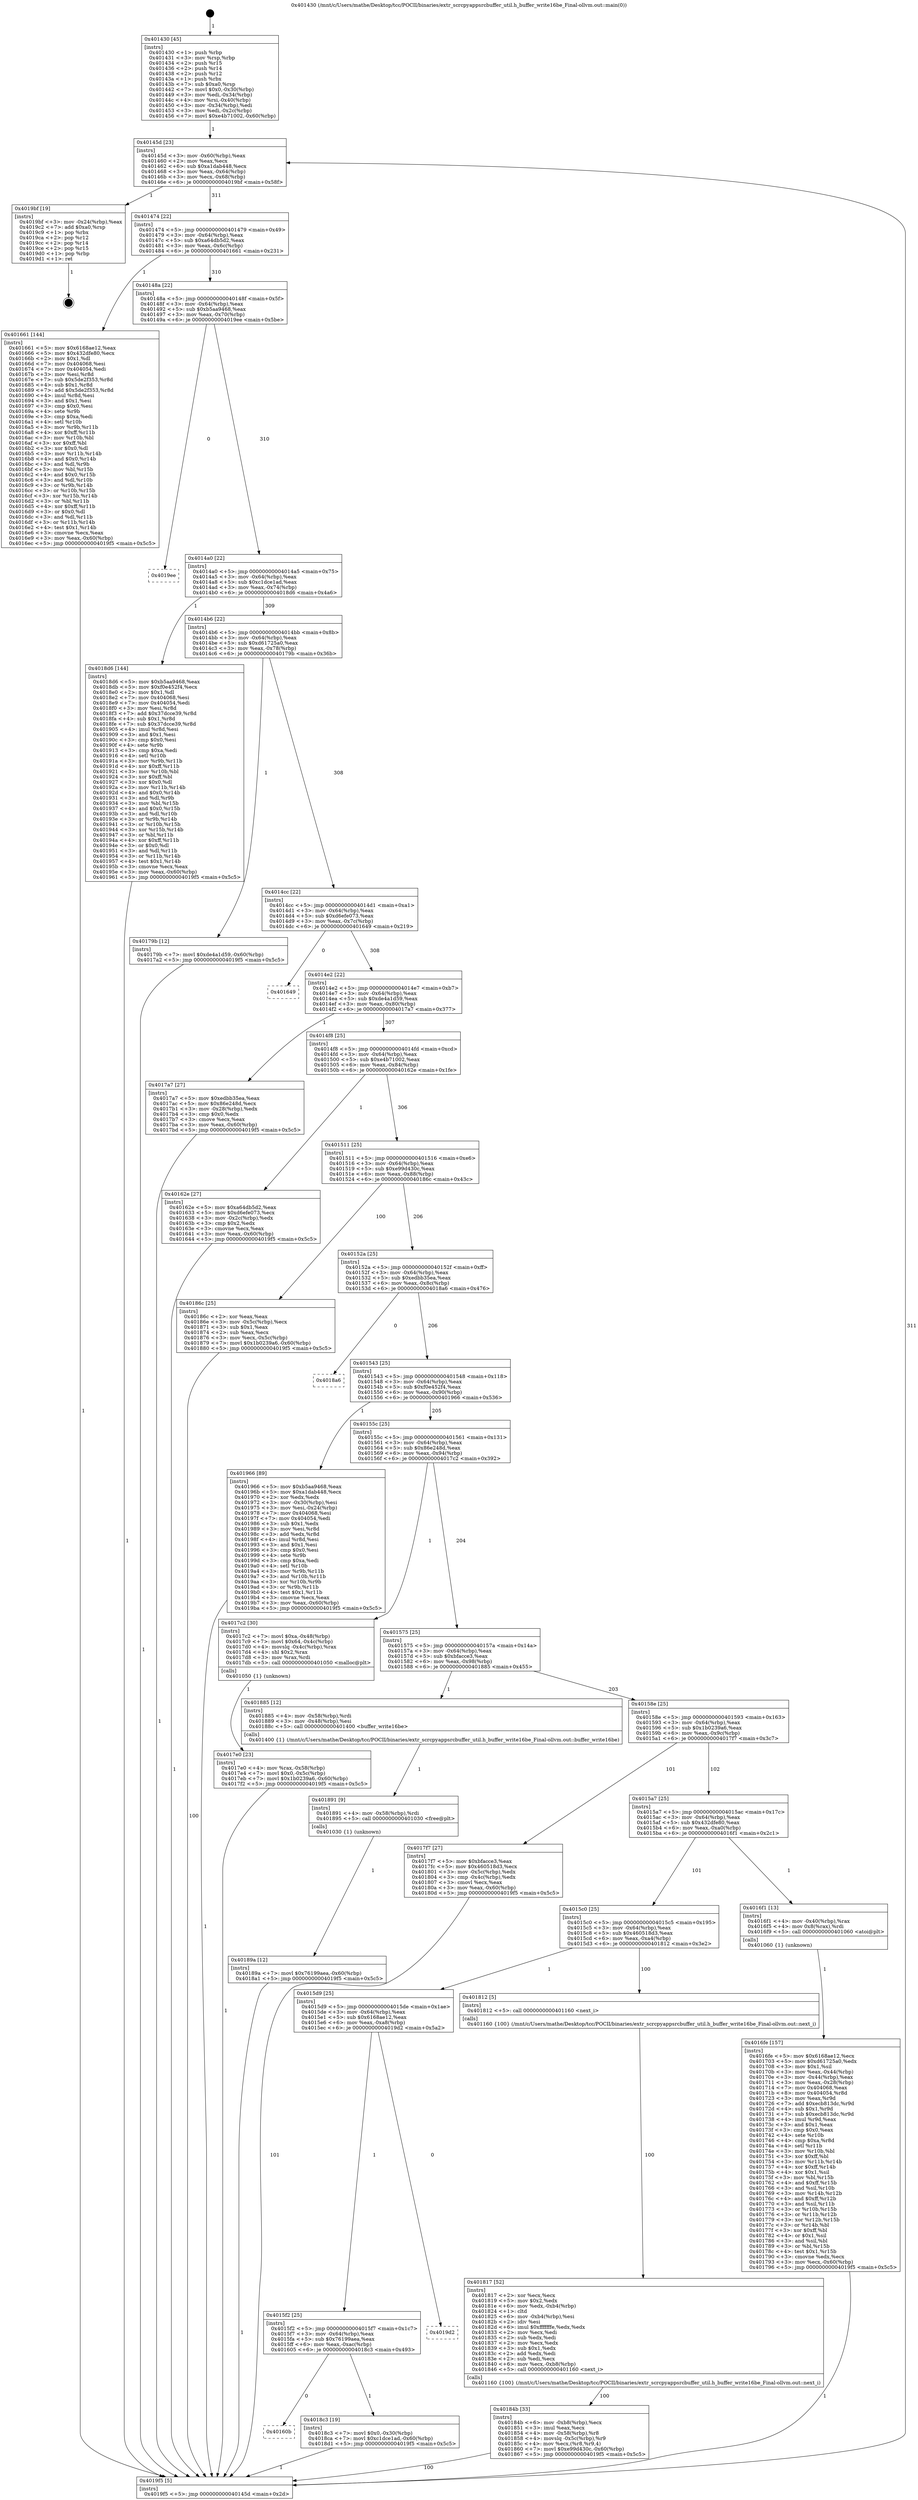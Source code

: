 digraph "0x401430" {
  label = "0x401430 (/mnt/c/Users/mathe/Desktop/tcc/POCII/binaries/extr_scrcpyappsrcbuffer_util.h_buffer_write16be_Final-ollvm.out::main(0))"
  labelloc = "t"
  node[shape=record]

  Entry [label="",width=0.3,height=0.3,shape=circle,fillcolor=black,style=filled]
  "0x40145d" [label="{
     0x40145d [23]\l
     | [instrs]\l
     &nbsp;&nbsp;0x40145d \<+3\>: mov -0x60(%rbp),%eax\l
     &nbsp;&nbsp;0x401460 \<+2\>: mov %eax,%ecx\l
     &nbsp;&nbsp;0x401462 \<+6\>: sub $0xa1dab448,%ecx\l
     &nbsp;&nbsp;0x401468 \<+3\>: mov %eax,-0x64(%rbp)\l
     &nbsp;&nbsp;0x40146b \<+3\>: mov %ecx,-0x68(%rbp)\l
     &nbsp;&nbsp;0x40146e \<+6\>: je 00000000004019bf \<main+0x58f\>\l
  }"]
  "0x4019bf" [label="{
     0x4019bf [19]\l
     | [instrs]\l
     &nbsp;&nbsp;0x4019bf \<+3\>: mov -0x24(%rbp),%eax\l
     &nbsp;&nbsp;0x4019c2 \<+7\>: add $0xa0,%rsp\l
     &nbsp;&nbsp;0x4019c9 \<+1\>: pop %rbx\l
     &nbsp;&nbsp;0x4019ca \<+2\>: pop %r12\l
     &nbsp;&nbsp;0x4019cc \<+2\>: pop %r14\l
     &nbsp;&nbsp;0x4019ce \<+2\>: pop %r15\l
     &nbsp;&nbsp;0x4019d0 \<+1\>: pop %rbp\l
     &nbsp;&nbsp;0x4019d1 \<+1\>: ret\l
  }"]
  "0x401474" [label="{
     0x401474 [22]\l
     | [instrs]\l
     &nbsp;&nbsp;0x401474 \<+5\>: jmp 0000000000401479 \<main+0x49\>\l
     &nbsp;&nbsp;0x401479 \<+3\>: mov -0x64(%rbp),%eax\l
     &nbsp;&nbsp;0x40147c \<+5\>: sub $0xa64db5d2,%eax\l
     &nbsp;&nbsp;0x401481 \<+3\>: mov %eax,-0x6c(%rbp)\l
     &nbsp;&nbsp;0x401484 \<+6\>: je 0000000000401661 \<main+0x231\>\l
  }"]
  Exit [label="",width=0.3,height=0.3,shape=circle,fillcolor=black,style=filled,peripheries=2]
  "0x401661" [label="{
     0x401661 [144]\l
     | [instrs]\l
     &nbsp;&nbsp;0x401661 \<+5\>: mov $0x6168ae12,%eax\l
     &nbsp;&nbsp;0x401666 \<+5\>: mov $0x432dfe80,%ecx\l
     &nbsp;&nbsp;0x40166b \<+2\>: mov $0x1,%dl\l
     &nbsp;&nbsp;0x40166d \<+7\>: mov 0x404068,%esi\l
     &nbsp;&nbsp;0x401674 \<+7\>: mov 0x404054,%edi\l
     &nbsp;&nbsp;0x40167b \<+3\>: mov %esi,%r8d\l
     &nbsp;&nbsp;0x40167e \<+7\>: sub $0x5de2f353,%r8d\l
     &nbsp;&nbsp;0x401685 \<+4\>: sub $0x1,%r8d\l
     &nbsp;&nbsp;0x401689 \<+7\>: add $0x5de2f353,%r8d\l
     &nbsp;&nbsp;0x401690 \<+4\>: imul %r8d,%esi\l
     &nbsp;&nbsp;0x401694 \<+3\>: and $0x1,%esi\l
     &nbsp;&nbsp;0x401697 \<+3\>: cmp $0x0,%esi\l
     &nbsp;&nbsp;0x40169a \<+4\>: sete %r9b\l
     &nbsp;&nbsp;0x40169e \<+3\>: cmp $0xa,%edi\l
     &nbsp;&nbsp;0x4016a1 \<+4\>: setl %r10b\l
     &nbsp;&nbsp;0x4016a5 \<+3\>: mov %r9b,%r11b\l
     &nbsp;&nbsp;0x4016a8 \<+4\>: xor $0xff,%r11b\l
     &nbsp;&nbsp;0x4016ac \<+3\>: mov %r10b,%bl\l
     &nbsp;&nbsp;0x4016af \<+3\>: xor $0xff,%bl\l
     &nbsp;&nbsp;0x4016b2 \<+3\>: xor $0x0,%dl\l
     &nbsp;&nbsp;0x4016b5 \<+3\>: mov %r11b,%r14b\l
     &nbsp;&nbsp;0x4016b8 \<+4\>: and $0x0,%r14b\l
     &nbsp;&nbsp;0x4016bc \<+3\>: and %dl,%r9b\l
     &nbsp;&nbsp;0x4016bf \<+3\>: mov %bl,%r15b\l
     &nbsp;&nbsp;0x4016c2 \<+4\>: and $0x0,%r15b\l
     &nbsp;&nbsp;0x4016c6 \<+3\>: and %dl,%r10b\l
     &nbsp;&nbsp;0x4016c9 \<+3\>: or %r9b,%r14b\l
     &nbsp;&nbsp;0x4016cc \<+3\>: or %r10b,%r15b\l
     &nbsp;&nbsp;0x4016cf \<+3\>: xor %r15b,%r14b\l
     &nbsp;&nbsp;0x4016d2 \<+3\>: or %bl,%r11b\l
     &nbsp;&nbsp;0x4016d5 \<+4\>: xor $0xff,%r11b\l
     &nbsp;&nbsp;0x4016d9 \<+3\>: or $0x0,%dl\l
     &nbsp;&nbsp;0x4016dc \<+3\>: and %dl,%r11b\l
     &nbsp;&nbsp;0x4016df \<+3\>: or %r11b,%r14b\l
     &nbsp;&nbsp;0x4016e2 \<+4\>: test $0x1,%r14b\l
     &nbsp;&nbsp;0x4016e6 \<+3\>: cmovne %ecx,%eax\l
     &nbsp;&nbsp;0x4016e9 \<+3\>: mov %eax,-0x60(%rbp)\l
     &nbsp;&nbsp;0x4016ec \<+5\>: jmp 00000000004019f5 \<main+0x5c5\>\l
  }"]
  "0x40148a" [label="{
     0x40148a [22]\l
     | [instrs]\l
     &nbsp;&nbsp;0x40148a \<+5\>: jmp 000000000040148f \<main+0x5f\>\l
     &nbsp;&nbsp;0x40148f \<+3\>: mov -0x64(%rbp),%eax\l
     &nbsp;&nbsp;0x401492 \<+5\>: sub $0xb5aa9468,%eax\l
     &nbsp;&nbsp;0x401497 \<+3\>: mov %eax,-0x70(%rbp)\l
     &nbsp;&nbsp;0x40149a \<+6\>: je 00000000004019ee \<main+0x5be\>\l
  }"]
  "0x40160b" [label="{
     0x40160b\l
  }", style=dashed]
  "0x4019ee" [label="{
     0x4019ee\l
  }", style=dashed]
  "0x4014a0" [label="{
     0x4014a0 [22]\l
     | [instrs]\l
     &nbsp;&nbsp;0x4014a0 \<+5\>: jmp 00000000004014a5 \<main+0x75\>\l
     &nbsp;&nbsp;0x4014a5 \<+3\>: mov -0x64(%rbp),%eax\l
     &nbsp;&nbsp;0x4014a8 \<+5\>: sub $0xc1dce1ad,%eax\l
     &nbsp;&nbsp;0x4014ad \<+3\>: mov %eax,-0x74(%rbp)\l
     &nbsp;&nbsp;0x4014b0 \<+6\>: je 00000000004018d6 \<main+0x4a6\>\l
  }"]
  "0x4018c3" [label="{
     0x4018c3 [19]\l
     | [instrs]\l
     &nbsp;&nbsp;0x4018c3 \<+7\>: movl $0x0,-0x30(%rbp)\l
     &nbsp;&nbsp;0x4018ca \<+7\>: movl $0xc1dce1ad,-0x60(%rbp)\l
     &nbsp;&nbsp;0x4018d1 \<+5\>: jmp 00000000004019f5 \<main+0x5c5\>\l
  }"]
  "0x4018d6" [label="{
     0x4018d6 [144]\l
     | [instrs]\l
     &nbsp;&nbsp;0x4018d6 \<+5\>: mov $0xb5aa9468,%eax\l
     &nbsp;&nbsp;0x4018db \<+5\>: mov $0xf0e452f4,%ecx\l
     &nbsp;&nbsp;0x4018e0 \<+2\>: mov $0x1,%dl\l
     &nbsp;&nbsp;0x4018e2 \<+7\>: mov 0x404068,%esi\l
     &nbsp;&nbsp;0x4018e9 \<+7\>: mov 0x404054,%edi\l
     &nbsp;&nbsp;0x4018f0 \<+3\>: mov %esi,%r8d\l
     &nbsp;&nbsp;0x4018f3 \<+7\>: add $0x37dcce39,%r8d\l
     &nbsp;&nbsp;0x4018fa \<+4\>: sub $0x1,%r8d\l
     &nbsp;&nbsp;0x4018fe \<+7\>: sub $0x37dcce39,%r8d\l
     &nbsp;&nbsp;0x401905 \<+4\>: imul %r8d,%esi\l
     &nbsp;&nbsp;0x401909 \<+3\>: and $0x1,%esi\l
     &nbsp;&nbsp;0x40190c \<+3\>: cmp $0x0,%esi\l
     &nbsp;&nbsp;0x40190f \<+4\>: sete %r9b\l
     &nbsp;&nbsp;0x401913 \<+3\>: cmp $0xa,%edi\l
     &nbsp;&nbsp;0x401916 \<+4\>: setl %r10b\l
     &nbsp;&nbsp;0x40191a \<+3\>: mov %r9b,%r11b\l
     &nbsp;&nbsp;0x40191d \<+4\>: xor $0xff,%r11b\l
     &nbsp;&nbsp;0x401921 \<+3\>: mov %r10b,%bl\l
     &nbsp;&nbsp;0x401924 \<+3\>: xor $0xff,%bl\l
     &nbsp;&nbsp;0x401927 \<+3\>: xor $0x0,%dl\l
     &nbsp;&nbsp;0x40192a \<+3\>: mov %r11b,%r14b\l
     &nbsp;&nbsp;0x40192d \<+4\>: and $0x0,%r14b\l
     &nbsp;&nbsp;0x401931 \<+3\>: and %dl,%r9b\l
     &nbsp;&nbsp;0x401934 \<+3\>: mov %bl,%r15b\l
     &nbsp;&nbsp;0x401937 \<+4\>: and $0x0,%r15b\l
     &nbsp;&nbsp;0x40193b \<+3\>: and %dl,%r10b\l
     &nbsp;&nbsp;0x40193e \<+3\>: or %r9b,%r14b\l
     &nbsp;&nbsp;0x401941 \<+3\>: or %r10b,%r15b\l
     &nbsp;&nbsp;0x401944 \<+3\>: xor %r15b,%r14b\l
     &nbsp;&nbsp;0x401947 \<+3\>: or %bl,%r11b\l
     &nbsp;&nbsp;0x40194a \<+4\>: xor $0xff,%r11b\l
     &nbsp;&nbsp;0x40194e \<+3\>: or $0x0,%dl\l
     &nbsp;&nbsp;0x401951 \<+3\>: and %dl,%r11b\l
     &nbsp;&nbsp;0x401954 \<+3\>: or %r11b,%r14b\l
     &nbsp;&nbsp;0x401957 \<+4\>: test $0x1,%r14b\l
     &nbsp;&nbsp;0x40195b \<+3\>: cmovne %ecx,%eax\l
     &nbsp;&nbsp;0x40195e \<+3\>: mov %eax,-0x60(%rbp)\l
     &nbsp;&nbsp;0x401961 \<+5\>: jmp 00000000004019f5 \<main+0x5c5\>\l
  }"]
  "0x4014b6" [label="{
     0x4014b6 [22]\l
     | [instrs]\l
     &nbsp;&nbsp;0x4014b6 \<+5\>: jmp 00000000004014bb \<main+0x8b\>\l
     &nbsp;&nbsp;0x4014bb \<+3\>: mov -0x64(%rbp),%eax\l
     &nbsp;&nbsp;0x4014be \<+5\>: sub $0xd61725a0,%eax\l
     &nbsp;&nbsp;0x4014c3 \<+3\>: mov %eax,-0x78(%rbp)\l
     &nbsp;&nbsp;0x4014c6 \<+6\>: je 000000000040179b \<main+0x36b\>\l
  }"]
  "0x4015f2" [label="{
     0x4015f2 [25]\l
     | [instrs]\l
     &nbsp;&nbsp;0x4015f2 \<+5\>: jmp 00000000004015f7 \<main+0x1c7\>\l
     &nbsp;&nbsp;0x4015f7 \<+3\>: mov -0x64(%rbp),%eax\l
     &nbsp;&nbsp;0x4015fa \<+5\>: sub $0x76199aea,%eax\l
     &nbsp;&nbsp;0x4015ff \<+6\>: mov %eax,-0xac(%rbp)\l
     &nbsp;&nbsp;0x401605 \<+6\>: je 00000000004018c3 \<main+0x493\>\l
  }"]
  "0x40179b" [label="{
     0x40179b [12]\l
     | [instrs]\l
     &nbsp;&nbsp;0x40179b \<+7\>: movl $0xde4a1d59,-0x60(%rbp)\l
     &nbsp;&nbsp;0x4017a2 \<+5\>: jmp 00000000004019f5 \<main+0x5c5\>\l
  }"]
  "0x4014cc" [label="{
     0x4014cc [22]\l
     | [instrs]\l
     &nbsp;&nbsp;0x4014cc \<+5\>: jmp 00000000004014d1 \<main+0xa1\>\l
     &nbsp;&nbsp;0x4014d1 \<+3\>: mov -0x64(%rbp),%eax\l
     &nbsp;&nbsp;0x4014d4 \<+5\>: sub $0xd6efe073,%eax\l
     &nbsp;&nbsp;0x4014d9 \<+3\>: mov %eax,-0x7c(%rbp)\l
     &nbsp;&nbsp;0x4014dc \<+6\>: je 0000000000401649 \<main+0x219\>\l
  }"]
  "0x4019d2" [label="{
     0x4019d2\l
  }", style=dashed]
  "0x401649" [label="{
     0x401649\l
  }", style=dashed]
  "0x4014e2" [label="{
     0x4014e2 [22]\l
     | [instrs]\l
     &nbsp;&nbsp;0x4014e2 \<+5\>: jmp 00000000004014e7 \<main+0xb7\>\l
     &nbsp;&nbsp;0x4014e7 \<+3\>: mov -0x64(%rbp),%eax\l
     &nbsp;&nbsp;0x4014ea \<+5\>: sub $0xde4a1d59,%eax\l
     &nbsp;&nbsp;0x4014ef \<+3\>: mov %eax,-0x80(%rbp)\l
     &nbsp;&nbsp;0x4014f2 \<+6\>: je 00000000004017a7 \<main+0x377\>\l
  }"]
  "0x40189a" [label="{
     0x40189a [12]\l
     | [instrs]\l
     &nbsp;&nbsp;0x40189a \<+7\>: movl $0x76199aea,-0x60(%rbp)\l
     &nbsp;&nbsp;0x4018a1 \<+5\>: jmp 00000000004019f5 \<main+0x5c5\>\l
  }"]
  "0x4017a7" [label="{
     0x4017a7 [27]\l
     | [instrs]\l
     &nbsp;&nbsp;0x4017a7 \<+5\>: mov $0xedbb35ea,%eax\l
     &nbsp;&nbsp;0x4017ac \<+5\>: mov $0x86e248d,%ecx\l
     &nbsp;&nbsp;0x4017b1 \<+3\>: mov -0x28(%rbp),%edx\l
     &nbsp;&nbsp;0x4017b4 \<+3\>: cmp $0x0,%edx\l
     &nbsp;&nbsp;0x4017b7 \<+3\>: cmove %ecx,%eax\l
     &nbsp;&nbsp;0x4017ba \<+3\>: mov %eax,-0x60(%rbp)\l
     &nbsp;&nbsp;0x4017bd \<+5\>: jmp 00000000004019f5 \<main+0x5c5\>\l
  }"]
  "0x4014f8" [label="{
     0x4014f8 [25]\l
     | [instrs]\l
     &nbsp;&nbsp;0x4014f8 \<+5\>: jmp 00000000004014fd \<main+0xcd\>\l
     &nbsp;&nbsp;0x4014fd \<+3\>: mov -0x64(%rbp),%eax\l
     &nbsp;&nbsp;0x401500 \<+5\>: sub $0xe4b71002,%eax\l
     &nbsp;&nbsp;0x401505 \<+6\>: mov %eax,-0x84(%rbp)\l
     &nbsp;&nbsp;0x40150b \<+6\>: je 000000000040162e \<main+0x1fe\>\l
  }"]
  "0x401891" [label="{
     0x401891 [9]\l
     | [instrs]\l
     &nbsp;&nbsp;0x401891 \<+4\>: mov -0x58(%rbp),%rdi\l
     &nbsp;&nbsp;0x401895 \<+5\>: call 0000000000401030 \<free@plt\>\l
     | [calls]\l
     &nbsp;&nbsp;0x401030 \{1\} (unknown)\l
  }"]
  "0x40162e" [label="{
     0x40162e [27]\l
     | [instrs]\l
     &nbsp;&nbsp;0x40162e \<+5\>: mov $0xa64db5d2,%eax\l
     &nbsp;&nbsp;0x401633 \<+5\>: mov $0xd6efe073,%ecx\l
     &nbsp;&nbsp;0x401638 \<+3\>: mov -0x2c(%rbp),%edx\l
     &nbsp;&nbsp;0x40163b \<+3\>: cmp $0x2,%edx\l
     &nbsp;&nbsp;0x40163e \<+3\>: cmovne %ecx,%eax\l
     &nbsp;&nbsp;0x401641 \<+3\>: mov %eax,-0x60(%rbp)\l
     &nbsp;&nbsp;0x401644 \<+5\>: jmp 00000000004019f5 \<main+0x5c5\>\l
  }"]
  "0x401511" [label="{
     0x401511 [25]\l
     | [instrs]\l
     &nbsp;&nbsp;0x401511 \<+5\>: jmp 0000000000401516 \<main+0xe6\>\l
     &nbsp;&nbsp;0x401516 \<+3\>: mov -0x64(%rbp),%eax\l
     &nbsp;&nbsp;0x401519 \<+5\>: sub $0xe99d430c,%eax\l
     &nbsp;&nbsp;0x40151e \<+6\>: mov %eax,-0x88(%rbp)\l
     &nbsp;&nbsp;0x401524 \<+6\>: je 000000000040186c \<main+0x43c\>\l
  }"]
  "0x4019f5" [label="{
     0x4019f5 [5]\l
     | [instrs]\l
     &nbsp;&nbsp;0x4019f5 \<+5\>: jmp 000000000040145d \<main+0x2d\>\l
  }"]
  "0x401430" [label="{
     0x401430 [45]\l
     | [instrs]\l
     &nbsp;&nbsp;0x401430 \<+1\>: push %rbp\l
     &nbsp;&nbsp;0x401431 \<+3\>: mov %rsp,%rbp\l
     &nbsp;&nbsp;0x401434 \<+2\>: push %r15\l
     &nbsp;&nbsp;0x401436 \<+2\>: push %r14\l
     &nbsp;&nbsp;0x401438 \<+2\>: push %r12\l
     &nbsp;&nbsp;0x40143a \<+1\>: push %rbx\l
     &nbsp;&nbsp;0x40143b \<+7\>: sub $0xa0,%rsp\l
     &nbsp;&nbsp;0x401442 \<+7\>: movl $0x0,-0x30(%rbp)\l
     &nbsp;&nbsp;0x401449 \<+3\>: mov %edi,-0x34(%rbp)\l
     &nbsp;&nbsp;0x40144c \<+4\>: mov %rsi,-0x40(%rbp)\l
     &nbsp;&nbsp;0x401450 \<+3\>: mov -0x34(%rbp),%edi\l
     &nbsp;&nbsp;0x401453 \<+3\>: mov %edi,-0x2c(%rbp)\l
     &nbsp;&nbsp;0x401456 \<+7\>: movl $0xe4b71002,-0x60(%rbp)\l
  }"]
  "0x40184b" [label="{
     0x40184b [33]\l
     | [instrs]\l
     &nbsp;&nbsp;0x40184b \<+6\>: mov -0xb8(%rbp),%ecx\l
     &nbsp;&nbsp;0x401851 \<+3\>: imul %eax,%ecx\l
     &nbsp;&nbsp;0x401854 \<+4\>: mov -0x58(%rbp),%r8\l
     &nbsp;&nbsp;0x401858 \<+4\>: movslq -0x5c(%rbp),%r9\l
     &nbsp;&nbsp;0x40185c \<+4\>: mov %ecx,(%r8,%r9,4)\l
     &nbsp;&nbsp;0x401860 \<+7\>: movl $0xe99d430c,-0x60(%rbp)\l
     &nbsp;&nbsp;0x401867 \<+5\>: jmp 00000000004019f5 \<main+0x5c5\>\l
  }"]
  "0x40186c" [label="{
     0x40186c [25]\l
     | [instrs]\l
     &nbsp;&nbsp;0x40186c \<+2\>: xor %eax,%eax\l
     &nbsp;&nbsp;0x40186e \<+3\>: mov -0x5c(%rbp),%ecx\l
     &nbsp;&nbsp;0x401871 \<+3\>: sub $0x1,%eax\l
     &nbsp;&nbsp;0x401874 \<+2\>: sub %eax,%ecx\l
     &nbsp;&nbsp;0x401876 \<+3\>: mov %ecx,-0x5c(%rbp)\l
     &nbsp;&nbsp;0x401879 \<+7\>: movl $0x1b0239a6,-0x60(%rbp)\l
     &nbsp;&nbsp;0x401880 \<+5\>: jmp 00000000004019f5 \<main+0x5c5\>\l
  }"]
  "0x40152a" [label="{
     0x40152a [25]\l
     | [instrs]\l
     &nbsp;&nbsp;0x40152a \<+5\>: jmp 000000000040152f \<main+0xff\>\l
     &nbsp;&nbsp;0x40152f \<+3\>: mov -0x64(%rbp),%eax\l
     &nbsp;&nbsp;0x401532 \<+5\>: sub $0xedbb35ea,%eax\l
     &nbsp;&nbsp;0x401537 \<+6\>: mov %eax,-0x8c(%rbp)\l
     &nbsp;&nbsp;0x40153d \<+6\>: je 00000000004018a6 \<main+0x476\>\l
  }"]
  "0x401817" [label="{
     0x401817 [52]\l
     | [instrs]\l
     &nbsp;&nbsp;0x401817 \<+2\>: xor %ecx,%ecx\l
     &nbsp;&nbsp;0x401819 \<+5\>: mov $0x2,%edx\l
     &nbsp;&nbsp;0x40181e \<+6\>: mov %edx,-0xb4(%rbp)\l
     &nbsp;&nbsp;0x401824 \<+1\>: cltd\l
     &nbsp;&nbsp;0x401825 \<+6\>: mov -0xb4(%rbp),%esi\l
     &nbsp;&nbsp;0x40182b \<+2\>: idiv %esi\l
     &nbsp;&nbsp;0x40182d \<+6\>: imul $0xfffffffe,%edx,%edx\l
     &nbsp;&nbsp;0x401833 \<+2\>: mov %ecx,%edi\l
     &nbsp;&nbsp;0x401835 \<+2\>: sub %edx,%edi\l
     &nbsp;&nbsp;0x401837 \<+2\>: mov %ecx,%edx\l
     &nbsp;&nbsp;0x401839 \<+3\>: sub $0x1,%edx\l
     &nbsp;&nbsp;0x40183c \<+2\>: add %edx,%edi\l
     &nbsp;&nbsp;0x40183e \<+2\>: sub %edi,%ecx\l
     &nbsp;&nbsp;0x401840 \<+6\>: mov %ecx,-0xb8(%rbp)\l
     &nbsp;&nbsp;0x401846 \<+5\>: call 0000000000401160 \<next_i\>\l
     | [calls]\l
     &nbsp;&nbsp;0x401160 \{100\} (/mnt/c/Users/mathe/Desktop/tcc/POCII/binaries/extr_scrcpyappsrcbuffer_util.h_buffer_write16be_Final-ollvm.out::next_i)\l
  }"]
  "0x4018a6" [label="{
     0x4018a6\l
  }", style=dashed]
  "0x401543" [label="{
     0x401543 [25]\l
     | [instrs]\l
     &nbsp;&nbsp;0x401543 \<+5\>: jmp 0000000000401548 \<main+0x118\>\l
     &nbsp;&nbsp;0x401548 \<+3\>: mov -0x64(%rbp),%eax\l
     &nbsp;&nbsp;0x40154b \<+5\>: sub $0xf0e452f4,%eax\l
     &nbsp;&nbsp;0x401550 \<+6\>: mov %eax,-0x90(%rbp)\l
     &nbsp;&nbsp;0x401556 \<+6\>: je 0000000000401966 \<main+0x536\>\l
  }"]
  "0x4015d9" [label="{
     0x4015d9 [25]\l
     | [instrs]\l
     &nbsp;&nbsp;0x4015d9 \<+5\>: jmp 00000000004015de \<main+0x1ae\>\l
     &nbsp;&nbsp;0x4015de \<+3\>: mov -0x64(%rbp),%eax\l
     &nbsp;&nbsp;0x4015e1 \<+5\>: sub $0x6168ae12,%eax\l
     &nbsp;&nbsp;0x4015e6 \<+6\>: mov %eax,-0xa8(%rbp)\l
     &nbsp;&nbsp;0x4015ec \<+6\>: je 00000000004019d2 \<main+0x5a2\>\l
  }"]
  "0x401966" [label="{
     0x401966 [89]\l
     | [instrs]\l
     &nbsp;&nbsp;0x401966 \<+5\>: mov $0xb5aa9468,%eax\l
     &nbsp;&nbsp;0x40196b \<+5\>: mov $0xa1dab448,%ecx\l
     &nbsp;&nbsp;0x401970 \<+2\>: xor %edx,%edx\l
     &nbsp;&nbsp;0x401972 \<+3\>: mov -0x30(%rbp),%esi\l
     &nbsp;&nbsp;0x401975 \<+3\>: mov %esi,-0x24(%rbp)\l
     &nbsp;&nbsp;0x401978 \<+7\>: mov 0x404068,%esi\l
     &nbsp;&nbsp;0x40197f \<+7\>: mov 0x404054,%edi\l
     &nbsp;&nbsp;0x401986 \<+3\>: sub $0x1,%edx\l
     &nbsp;&nbsp;0x401989 \<+3\>: mov %esi,%r8d\l
     &nbsp;&nbsp;0x40198c \<+3\>: add %edx,%r8d\l
     &nbsp;&nbsp;0x40198f \<+4\>: imul %r8d,%esi\l
     &nbsp;&nbsp;0x401993 \<+3\>: and $0x1,%esi\l
     &nbsp;&nbsp;0x401996 \<+3\>: cmp $0x0,%esi\l
     &nbsp;&nbsp;0x401999 \<+4\>: sete %r9b\l
     &nbsp;&nbsp;0x40199d \<+3\>: cmp $0xa,%edi\l
     &nbsp;&nbsp;0x4019a0 \<+4\>: setl %r10b\l
     &nbsp;&nbsp;0x4019a4 \<+3\>: mov %r9b,%r11b\l
     &nbsp;&nbsp;0x4019a7 \<+3\>: and %r10b,%r11b\l
     &nbsp;&nbsp;0x4019aa \<+3\>: xor %r10b,%r9b\l
     &nbsp;&nbsp;0x4019ad \<+3\>: or %r9b,%r11b\l
     &nbsp;&nbsp;0x4019b0 \<+4\>: test $0x1,%r11b\l
     &nbsp;&nbsp;0x4019b4 \<+3\>: cmovne %ecx,%eax\l
     &nbsp;&nbsp;0x4019b7 \<+3\>: mov %eax,-0x60(%rbp)\l
     &nbsp;&nbsp;0x4019ba \<+5\>: jmp 00000000004019f5 \<main+0x5c5\>\l
  }"]
  "0x40155c" [label="{
     0x40155c [25]\l
     | [instrs]\l
     &nbsp;&nbsp;0x40155c \<+5\>: jmp 0000000000401561 \<main+0x131\>\l
     &nbsp;&nbsp;0x401561 \<+3\>: mov -0x64(%rbp),%eax\l
     &nbsp;&nbsp;0x401564 \<+5\>: sub $0x86e248d,%eax\l
     &nbsp;&nbsp;0x401569 \<+6\>: mov %eax,-0x94(%rbp)\l
     &nbsp;&nbsp;0x40156f \<+6\>: je 00000000004017c2 \<main+0x392\>\l
  }"]
  "0x401812" [label="{
     0x401812 [5]\l
     | [instrs]\l
     &nbsp;&nbsp;0x401812 \<+5\>: call 0000000000401160 \<next_i\>\l
     | [calls]\l
     &nbsp;&nbsp;0x401160 \{100\} (/mnt/c/Users/mathe/Desktop/tcc/POCII/binaries/extr_scrcpyappsrcbuffer_util.h_buffer_write16be_Final-ollvm.out::next_i)\l
  }"]
  "0x4017c2" [label="{
     0x4017c2 [30]\l
     | [instrs]\l
     &nbsp;&nbsp;0x4017c2 \<+7\>: movl $0xa,-0x48(%rbp)\l
     &nbsp;&nbsp;0x4017c9 \<+7\>: movl $0x64,-0x4c(%rbp)\l
     &nbsp;&nbsp;0x4017d0 \<+4\>: movslq -0x4c(%rbp),%rax\l
     &nbsp;&nbsp;0x4017d4 \<+4\>: shl $0x2,%rax\l
     &nbsp;&nbsp;0x4017d8 \<+3\>: mov %rax,%rdi\l
     &nbsp;&nbsp;0x4017db \<+5\>: call 0000000000401050 \<malloc@plt\>\l
     | [calls]\l
     &nbsp;&nbsp;0x401050 \{1\} (unknown)\l
  }"]
  "0x401575" [label="{
     0x401575 [25]\l
     | [instrs]\l
     &nbsp;&nbsp;0x401575 \<+5\>: jmp 000000000040157a \<main+0x14a\>\l
     &nbsp;&nbsp;0x40157a \<+3\>: mov -0x64(%rbp),%eax\l
     &nbsp;&nbsp;0x40157d \<+5\>: sub $0xbfacce3,%eax\l
     &nbsp;&nbsp;0x401582 \<+6\>: mov %eax,-0x98(%rbp)\l
     &nbsp;&nbsp;0x401588 \<+6\>: je 0000000000401885 \<main+0x455\>\l
  }"]
  "0x4017e0" [label="{
     0x4017e0 [23]\l
     | [instrs]\l
     &nbsp;&nbsp;0x4017e0 \<+4\>: mov %rax,-0x58(%rbp)\l
     &nbsp;&nbsp;0x4017e4 \<+7\>: movl $0x0,-0x5c(%rbp)\l
     &nbsp;&nbsp;0x4017eb \<+7\>: movl $0x1b0239a6,-0x60(%rbp)\l
     &nbsp;&nbsp;0x4017f2 \<+5\>: jmp 00000000004019f5 \<main+0x5c5\>\l
  }"]
  "0x401885" [label="{
     0x401885 [12]\l
     | [instrs]\l
     &nbsp;&nbsp;0x401885 \<+4\>: mov -0x58(%rbp),%rdi\l
     &nbsp;&nbsp;0x401889 \<+3\>: mov -0x48(%rbp),%esi\l
     &nbsp;&nbsp;0x40188c \<+5\>: call 0000000000401400 \<buffer_write16be\>\l
     | [calls]\l
     &nbsp;&nbsp;0x401400 \{1\} (/mnt/c/Users/mathe/Desktop/tcc/POCII/binaries/extr_scrcpyappsrcbuffer_util.h_buffer_write16be_Final-ollvm.out::buffer_write16be)\l
  }"]
  "0x40158e" [label="{
     0x40158e [25]\l
     | [instrs]\l
     &nbsp;&nbsp;0x40158e \<+5\>: jmp 0000000000401593 \<main+0x163\>\l
     &nbsp;&nbsp;0x401593 \<+3\>: mov -0x64(%rbp),%eax\l
     &nbsp;&nbsp;0x401596 \<+5\>: sub $0x1b0239a6,%eax\l
     &nbsp;&nbsp;0x40159b \<+6\>: mov %eax,-0x9c(%rbp)\l
     &nbsp;&nbsp;0x4015a1 \<+6\>: je 00000000004017f7 \<main+0x3c7\>\l
  }"]
  "0x4016fe" [label="{
     0x4016fe [157]\l
     | [instrs]\l
     &nbsp;&nbsp;0x4016fe \<+5\>: mov $0x6168ae12,%ecx\l
     &nbsp;&nbsp;0x401703 \<+5\>: mov $0xd61725a0,%edx\l
     &nbsp;&nbsp;0x401708 \<+3\>: mov $0x1,%sil\l
     &nbsp;&nbsp;0x40170b \<+3\>: mov %eax,-0x44(%rbp)\l
     &nbsp;&nbsp;0x40170e \<+3\>: mov -0x44(%rbp),%eax\l
     &nbsp;&nbsp;0x401711 \<+3\>: mov %eax,-0x28(%rbp)\l
     &nbsp;&nbsp;0x401714 \<+7\>: mov 0x404068,%eax\l
     &nbsp;&nbsp;0x40171b \<+8\>: mov 0x404054,%r8d\l
     &nbsp;&nbsp;0x401723 \<+3\>: mov %eax,%r9d\l
     &nbsp;&nbsp;0x401726 \<+7\>: add $0xecb813dc,%r9d\l
     &nbsp;&nbsp;0x40172d \<+4\>: sub $0x1,%r9d\l
     &nbsp;&nbsp;0x401731 \<+7\>: sub $0xecb813dc,%r9d\l
     &nbsp;&nbsp;0x401738 \<+4\>: imul %r9d,%eax\l
     &nbsp;&nbsp;0x40173c \<+3\>: and $0x1,%eax\l
     &nbsp;&nbsp;0x40173f \<+3\>: cmp $0x0,%eax\l
     &nbsp;&nbsp;0x401742 \<+4\>: sete %r10b\l
     &nbsp;&nbsp;0x401746 \<+4\>: cmp $0xa,%r8d\l
     &nbsp;&nbsp;0x40174a \<+4\>: setl %r11b\l
     &nbsp;&nbsp;0x40174e \<+3\>: mov %r10b,%bl\l
     &nbsp;&nbsp;0x401751 \<+3\>: xor $0xff,%bl\l
     &nbsp;&nbsp;0x401754 \<+3\>: mov %r11b,%r14b\l
     &nbsp;&nbsp;0x401757 \<+4\>: xor $0xff,%r14b\l
     &nbsp;&nbsp;0x40175b \<+4\>: xor $0x1,%sil\l
     &nbsp;&nbsp;0x40175f \<+3\>: mov %bl,%r15b\l
     &nbsp;&nbsp;0x401762 \<+4\>: and $0xff,%r15b\l
     &nbsp;&nbsp;0x401766 \<+3\>: and %sil,%r10b\l
     &nbsp;&nbsp;0x401769 \<+3\>: mov %r14b,%r12b\l
     &nbsp;&nbsp;0x40176c \<+4\>: and $0xff,%r12b\l
     &nbsp;&nbsp;0x401770 \<+3\>: and %sil,%r11b\l
     &nbsp;&nbsp;0x401773 \<+3\>: or %r10b,%r15b\l
     &nbsp;&nbsp;0x401776 \<+3\>: or %r11b,%r12b\l
     &nbsp;&nbsp;0x401779 \<+3\>: xor %r12b,%r15b\l
     &nbsp;&nbsp;0x40177c \<+3\>: or %r14b,%bl\l
     &nbsp;&nbsp;0x40177f \<+3\>: xor $0xff,%bl\l
     &nbsp;&nbsp;0x401782 \<+4\>: or $0x1,%sil\l
     &nbsp;&nbsp;0x401786 \<+3\>: and %sil,%bl\l
     &nbsp;&nbsp;0x401789 \<+3\>: or %bl,%r15b\l
     &nbsp;&nbsp;0x40178c \<+4\>: test $0x1,%r15b\l
     &nbsp;&nbsp;0x401790 \<+3\>: cmovne %edx,%ecx\l
     &nbsp;&nbsp;0x401793 \<+3\>: mov %ecx,-0x60(%rbp)\l
     &nbsp;&nbsp;0x401796 \<+5\>: jmp 00000000004019f5 \<main+0x5c5\>\l
  }"]
  "0x4017f7" [label="{
     0x4017f7 [27]\l
     | [instrs]\l
     &nbsp;&nbsp;0x4017f7 \<+5\>: mov $0xbfacce3,%eax\l
     &nbsp;&nbsp;0x4017fc \<+5\>: mov $0x460518d3,%ecx\l
     &nbsp;&nbsp;0x401801 \<+3\>: mov -0x5c(%rbp),%edx\l
     &nbsp;&nbsp;0x401804 \<+3\>: cmp -0x4c(%rbp),%edx\l
     &nbsp;&nbsp;0x401807 \<+3\>: cmovl %ecx,%eax\l
     &nbsp;&nbsp;0x40180a \<+3\>: mov %eax,-0x60(%rbp)\l
     &nbsp;&nbsp;0x40180d \<+5\>: jmp 00000000004019f5 \<main+0x5c5\>\l
  }"]
  "0x4015a7" [label="{
     0x4015a7 [25]\l
     | [instrs]\l
     &nbsp;&nbsp;0x4015a7 \<+5\>: jmp 00000000004015ac \<main+0x17c\>\l
     &nbsp;&nbsp;0x4015ac \<+3\>: mov -0x64(%rbp),%eax\l
     &nbsp;&nbsp;0x4015af \<+5\>: sub $0x432dfe80,%eax\l
     &nbsp;&nbsp;0x4015b4 \<+6\>: mov %eax,-0xa0(%rbp)\l
     &nbsp;&nbsp;0x4015ba \<+6\>: je 00000000004016f1 \<main+0x2c1\>\l
  }"]
  "0x4015c0" [label="{
     0x4015c0 [25]\l
     | [instrs]\l
     &nbsp;&nbsp;0x4015c0 \<+5\>: jmp 00000000004015c5 \<main+0x195\>\l
     &nbsp;&nbsp;0x4015c5 \<+3\>: mov -0x64(%rbp),%eax\l
     &nbsp;&nbsp;0x4015c8 \<+5\>: sub $0x460518d3,%eax\l
     &nbsp;&nbsp;0x4015cd \<+6\>: mov %eax,-0xa4(%rbp)\l
     &nbsp;&nbsp;0x4015d3 \<+6\>: je 0000000000401812 \<main+0x3e2\>\l
  }"]
  "0x4016f1" [label="{
     0x4016f1 [13]\l
     | [instrs]\l
     &nbsp;&nbsp;0x4016f1 \<+4\>: mov -0x40(%rbp),%rax\l
     &nbsp;&nbsp;0x4016f5 \<+4\>: mov 0x8(%rax),%rdi\l
     &nbsp;&nbsp;0x4016f9 \<+5\>: call 0000000000401060 \<atoi@plt\>\l
     | [calls]\l
     &nbsp;&nbsp;0x401060 \{1\} (unknown)\l
  }"]
  Entry -> "0x401430" [label=" 1"]
  "0x40145d" -> "0x4019bf" [label=" 1"]
  "0x40145d" -> "0x401474" [label=" 311"]
  "0x4019bf" -> Exit [label=" 1"]
  "0x401474" -> "0x401661" [label=" 1"]
  "0x401474" -> "0x40148a" [label=" 310"]
  "0x401966" -> "0x4019f5" [label=" 1"]
  "0x40148a" -> "0x4019ee" [label=" 0"]
  "0x40148a" -> "0x4014a0" [label=" 310"]
  "0x4018d6" -> "0x4019f5" [label=" 1"]
  "0x4014a0" -> "0x4018d6" [label=" 1"]
  "0x4014a0" -> "0x4014b6" [label=" 309"]
  "0x4018c3" -> "0x4019f5" [label=" 1"]
  "0x4014b6" -> "0x40179b" [label=" 1"]
  "0x4014b6" -> "0x4014cc" [label=" 308"]
  "0x4015f2" -> "0x4018c3" [label=" 1"]
  "0x4014cc" -> "0x401649" [label=" 0"]
  "0x4014cc" -> "0x4014e2" [label=" 308"]
  "0x4015f2" -> "0x40160b" [label=" 0"]
  "0x4014e2" -> "0x4017a7" [label=" 1"]
  "0x4014e2" -> "0x4014f8" [label=" 307"]
  "0x4015d9" -> "0x4019d2" [label=" 0"]
  "0x4014f8" -> "0x40162e" [label=" 1"]
  "0x4014f8" -> "0x401511" [label=" 306"]
  "0x40162e" -> "0x4019f5" [label=" 1"]
  "0x401430" -> "0x40145d" [label=" 1"]
  "0x4019f5" -> "0x40145d" [label=" 311"]
  "0x401661" -> "0x4019f5" [label=" 1"]
  "0x4015d9" -> "0x4015f2" [label=" 1"]
  "0x401511" -> "0x40186c" [label=" 100"]
  "0x401511" -> "0x40152a" [label=" 206"]
  "0x40189a" -> "0x4019f5" [label=" 1"]
  "0x40152a" -> "0x4018a6" [label=" 0"]
  "0x40152a" -> "0x401543" [label=" 206"]
  "0x401891" -> "0x40189a" [label=" 1"]
  "0x401543" -> "0x401966" [label=" 1"]
  "0x401543" -> "0x40155c" [label=" 205"]
  "0x401885" -> "0x401891" [label=" 1"]
  "0x40155c" -> "0x4017c2" [label=" 1"]
  "0x40155c" -> "0x401575" [label=" 204"]
  "0x40186c" -> "0x4019f5" [label=" 100"]
  "0x401575" -> "0x401885" [label=" 1"]
  "0x401575" -> "0x40158e" [label=" 203"]
  "0x401817" -> "0x40184b" [label=" 100"]
  "0x40158e" -> "0x4017f7" [label=" 101"]
  "0x40158e" -> "0x4015a7" [label=" 102"]
  "0x401812" -> "0x401817" [label=" 100"]
  "0x4015a7" -> "0x4016f1" [label=" 1"]
  "0x4015a7" -> "0x4015c0" [label=" 101"]
  "0x4016f1" -> "0x4016fe" [label=" 1"]
  "0x4016fe" -> "0x4019f5" [label=" 1"]
  "0x40179b" -> "0x4019f5" [label=" 1"]
  "0x4017a7" -> "0x4019f5" [label=" 1"]
  "0x4017c2" -> "0x4017e0" [label=" 1"]
  "0x4017e0" -> "0x4019f5" [label=" 1"]
  "0x4017f7" -> "0x4019f5" [label=" 101"]
  "0x40184b" -> "0x4019f5" [label=" 100"]
  "0x4015c0" -> "0x401812" [label=" 100"]
  "0x4015c0" -> "0x4015d9" [label=" 1"]
}
